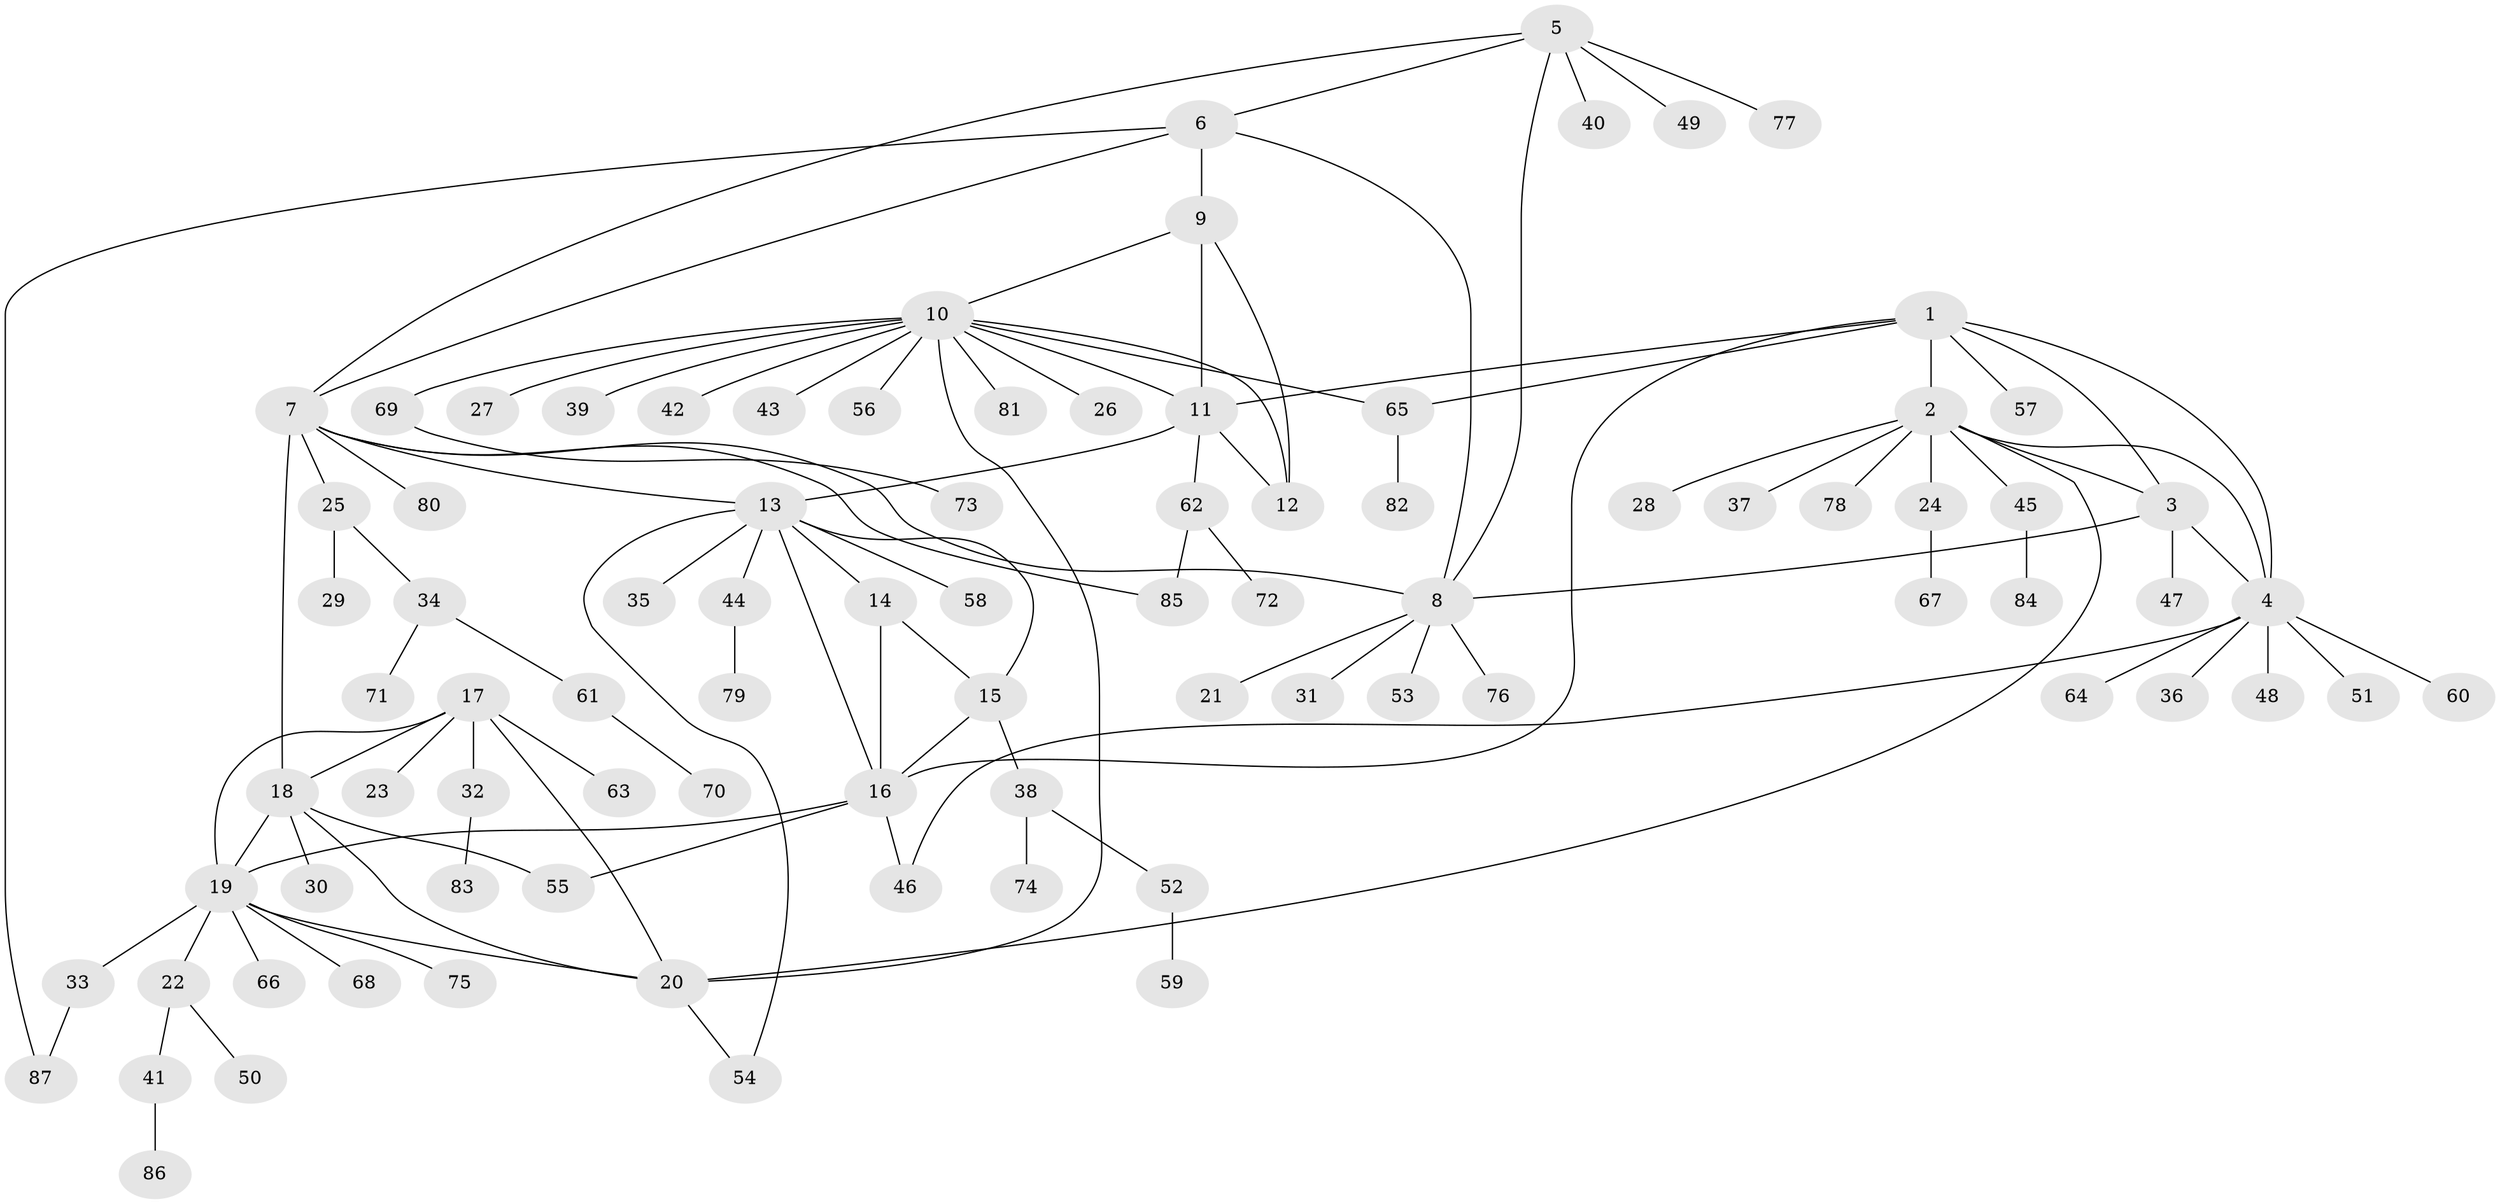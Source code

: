 // coarse degree distribution, {4: 0.058823529411764705, 2: 0.11764705882352941, 7: 0.029411764705882353, 1: 0.7058823529411765, 3: 0.029411764705882353, 5: 0.029411764705882353, 21: 0.029411764705882353}
// Generated by graph-tools (version 1.1) at 2025/58/03/04/25 21:58:42]
// undirected, 87 vertices, 113 edges
graph export_dot {
graph [start="1"]
  node [color=gray90,style=filled];
  1;
  2;
  3;
  4;
  5;
  6;
  7;
  8;
  9;
  10;
  11;
  12;
  13;
  14;
  15;
  16;
  17;
  18;
  19;
  20;
  21;
  22;
  23;
  24;
  25;
  26;
  27;
  28;
  29;
  30;
  31;
  32;
  33;
  34;
  35;
  36;
  37;
  38;
  39;
  40;
  41;
  42;
  43;
  44;
  45;
  46;
  47;
  48;
  49;
  50;
  51;
  52;
  53;
  54;
  55;
  56;
  57;
  58;
  59;
  60;
  61;
  62;
  63;
  64;
  65;
  66;
  67;
  68;
  69;
  70;
  71;
  72;
  73;
  74;
  75;
  76;
  77;
  78;
  79;
  80;
  81;
  82;
  83;
  84;
  85;
  86;
  87;
  1 -- 2;
  1 -- 3;
  1 -- 4;
  1 -- 11;
  1 -- 16;
  1 -- 57;
  1 -- 65;
  2 -- 3;
  2 -- 4;
  2 -- 20;
  2 -- 24;
  2 -- 28;
  2 -- 37;
  2 -- 45;
  2 -- 78;
  3 -- 4;
  3 -- 8;
  3 -- 47;
  4 -- 36;
  4 -- 46;
  4 -- 48;
  4 -- 51;
  4 -- 60;
  4 -- 64;
  5 -- 6;
  5 -- 7;
  5 -- 8;
  5 -- 40;
  5 -- 49;
  5 -- 77;
  6 -- 7;
  6 -- 8;
  6 -- 9;
  6 -- 87;
  7 -- 8;
  7 -- 13;
  7 -- 18;
  7 -- 25;
  7 -- 80;
  7 -- 85;
  8 -- 21;
  8 -- 31;
  8 -- 53;
  8 -- 76;
  9 -- 10;
  9 -- 11;
  9 -- 12;
  10 -- 11;
  10 -- 12;
  10 -- 20;
  10 -- 26;
  10 -- 27;
  10 -- 39;
  10 -- 42;
  10 -- 43;
  10 -- 56;
  10 -- 65;
  10 -- 69;
  10 -- 81;
  11 -- 12;
  11 -- 13;
  11 -- 62;
  13 -- 14;
  13 -- 15;
  13 -- 16;
  13 -- 35;
  13 -- 44;
  13 -- 54;
  13 -- 58;
  14 -- 15;
  14 -- 16;
  15 -- 16;
  15 -- 38;
  16 -- 19;
  16 -- 46;
  16 -- 55;
  17 -- 18;
  17 -- 19;
  17 -- 20;
  17 -- 23;
  17 -- 32;
  17 -- 63;
  18 -- 19;
  18 -- 20;
  18 -- 30;
  18 -- 55;
  19 -- 20;
  19 -- 22;
  19 -- 33;
  19 -- 66;
  19 -- 68;
  19 -- 75;
  20 -- 54;
  22 -- 41;
  22 -- 50;
  24 -- 67;
  25 -- 29;
  25 -- 34;
  32 -- 83;
  33 -- 87;
  34 -- 61;
  34 -- 71;
  38 -- 52;
  38 -- 74;
  41 -- 86;
  44 -- 79;
  45 -- 84;
  52 -- 59;
  61 -- 70;
  62 -- 72;
  62 -- 85;
  65 -- 82;
  69 -- 73;
}
